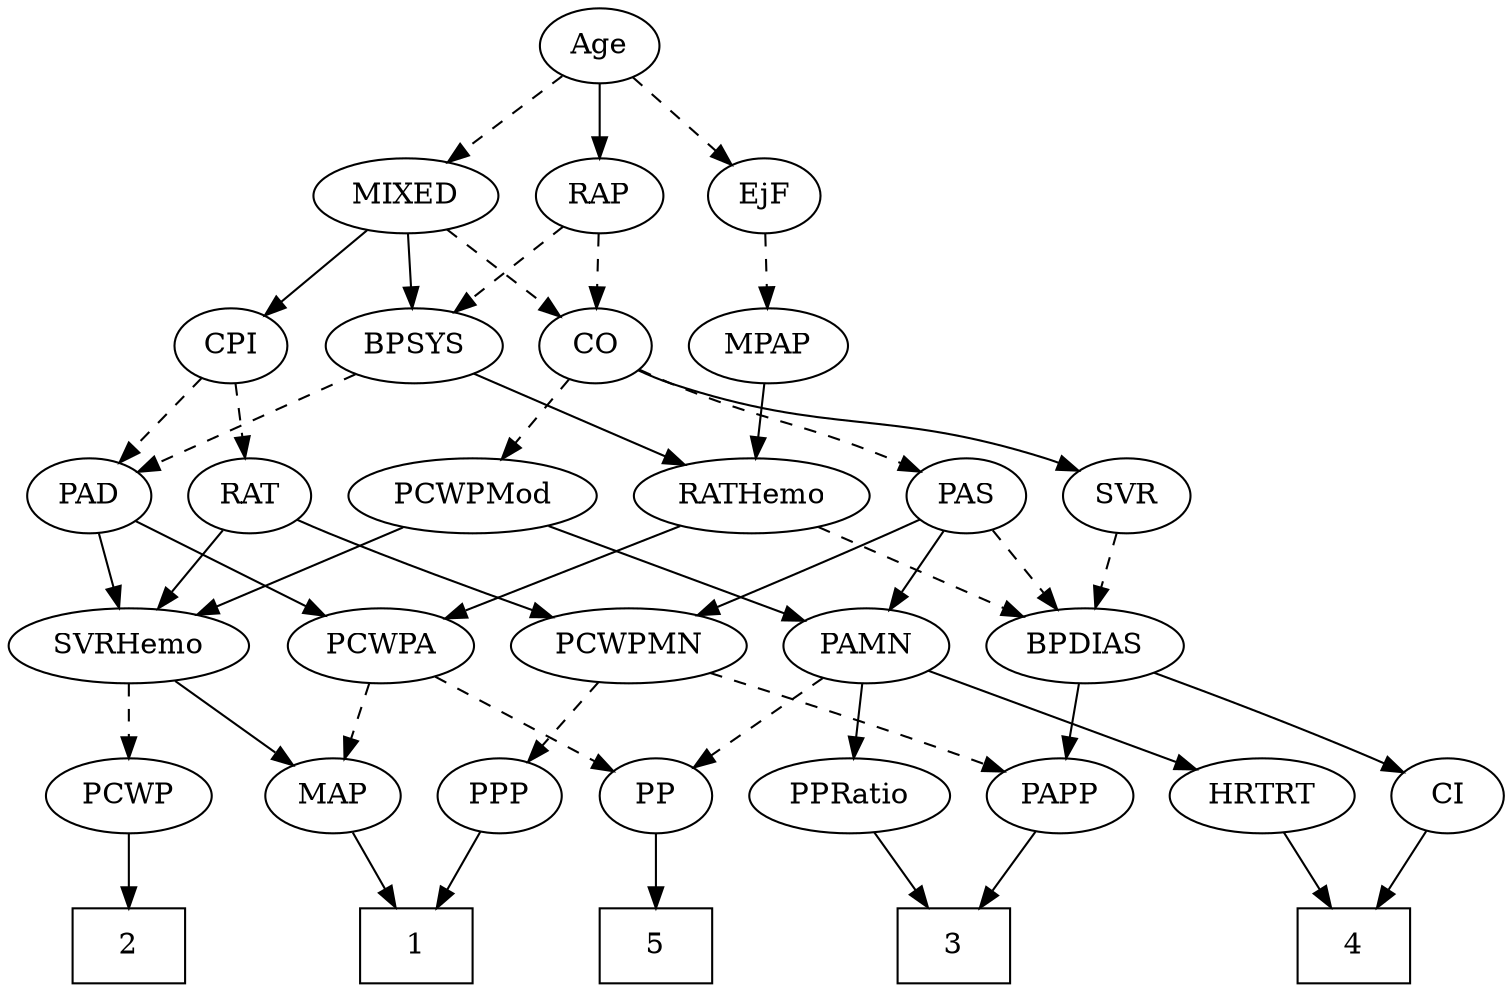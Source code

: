 strict digraph {
	graph [bb="0,0,660.05,468"];
	node [label="\N"];
	1	[height=0.5,
		pos="175.05,18",
		shape=box,
		width=0.75];
	2	[height=0.5,
		pos="50.046,18",
		shape=box,
		width=0.75];
	3	[height=0.5,
		pos="414.05,18",
		shape=box,
		width=0.75];
	4	[height=0.5,
		pos="590.05,18",
		shape=box,
		width=0.75];
	5	[height=0.5,
		pos="285.05,18",
		shape=box,
		width=0.75];
	Age	[height=0.5,
		pos="258.05,450",
		width=0.75];
	EjF	[height=0.5,
		pos="334.05,378",
		width=0.75];
	Age -> EjF	[pos="e,318.69,393.14 273.43,434.83 284.24,424.87 298.9,411.37 311.1,400.14",
		style=dashed];
	RAP	[height=0.5,
		pos="258.05,378",
		width=0.77632];
	Age -> RAP	[pos="e,258.05,396.1 258.05,431.7 258.05,423.98 258.05,414.71 258.05,406.11",
		style=solid];
	MIXED	[height=0.5,
		pos="172.05,378",
		width=1.1193];
	Age -> MIXED	[pos="e,190.67,394.16 241.46,435.5 229.3,425.61 212.54,411.96 198.54,400.56",
		style=dashed];
	MPAP	[height=0.5,
		pos="337.05,306",
		width=0.97491];
	EjF -> MPAP	[pos="e,336.31,324.1 334.79,359.7 335.12,351.98 335.52,342.71 335.88,334.11",
		style=dashed];
	BPSYS	[height=0.5,
		pos="174.05,306",
		width=1.0471];
	RAP -> BPSYS	[pos="e,192.06,322.01 241.45,363.17 229.65,353.34 213.57,339.93 200.07,328.69",
		style=dashed];
	CO	[height=0.5,
		pos="257.05,306",
		width=0.75];
	RAP -> CO	[pos="e,257.29,324.1 257.8,359.7 257.69,351.98 257.56,342.71 257.43,334.11",
		style=dashed];
	MIXED -> BPSYS	[pos="e,173.56,324.1 172.54,359.7 172.76,351.98 173.03,342.71 173.27,334.11",
		style=solid];
	MIXED -> CO	[pos="e,240.65,320.5 190.49,361.81 202.86,351.62 219.29,338.09 232.73,327.02",
		style=dashed];
	CPI	[height=0.5,
		pos="91.046,306",
		width=0.75];
	MIXED -> CPI	[pos="e,107.05,320.83 154.07,361.46 142.52,351.49 127.39,338.41 114.85,327.58",
		style=solid];
	RATHemo	[height=0.5,
		pos="322.05,234",
		width=1.3721];
	MPAP -> RATHemo	[pos="e,325.75,252.28 333.41,288.05 331.74,280.26 329.72,270.82 327.85,262.08",
		style=solid];
	PAD	[height=0.5,
		pos="32.046,234",
		width=0.79437];
	BPSYS -> PAD	[pos="e,53.953,245.8 148.66,292.49 124.75,280.7 88.873,263.01 63.233,250.37",
		style=dashed];
	BPSYS -> RATHemo	[pos="e,293.02,248.73 199.83,292.81 222.99,281.85 257.31,265.62 283.69,253.14",
		style=solid];
	PCWPA	[height=0.5,
		pos="160.05,162",
		width=1.1555];
	PAD -> PCWPA	[pos="e,135.26,176.56 52.896,221.6 72.783,210.72 103.08,194.16 126.38,181.41",
		style=solid];
	SVRHemo	[height=0.5,
		pos="50.046,162",
		width=1.3902];
	PAD -> SVRHemo	[pos="e,45.603,180.28 36.403,216.05 38.407,208.26 40.834,198.82 43.082,190.08",
		style=solid];
	PAS	[height=0.5,
		pos="416.05,234",
		width=0.75];
	CO -> PAS	[pos="e,394.8,245.24 278.29,294.76 283.12,292.49 288.24,290.13 293.05,288 331.31,271.06 341.78,268.94 380.05,252 381.85,251.2 383.69,250.37 \
385.55,249.53",
		style=dashed];
	SVR	[height=0.5,
		pos="489.05,234",
		width=0.77632];
	CO -> SVR	[pos="e,467.44,245.84 277.66,294.32 282.62,292.02 287.95,289.76 293.05,288 361.55,264.39 383.42,275.25 452.05,252 453.95,251.35 455.9,\
250.64 457.84,249.88",
		style=solid];
	PCWPMod	[height=0.5,
		pos="203.05,234",
		width=1.4443];
	CO -> PCWPMod	[pos="e,215.75,251.47 245.06,289.46 238.26,280.65 229.61,269.43 221.92,259.46",
		style=dashed];
	PAMN	[height=0.5,
		pos="374.05,162",
		width=1.011];
	PAS -> PAMN	[pos="e,384.12,179.8 406.52,217.12 401.45,208.68 395.11,198.1 389.37,188.55",
		style=solid];
	PCWPMN	[height=0.5,
		pos="270.05,162",
		width=1.3902];
	PAS -> PCWPMN	[pos="e,298.85,176.81 394.82,222.82 372.18,211.97 335.85,194.55 308.22,181.3",
		style=solid];
	BPDIAS	[height=0.5,
		pos="471.05,162",
		width=1.1735];
	PAS -> BPDIAS	[pos="e,457.98,179.63 427.98,217.81 434.89,209.02 443.76,197.73 451.65,187.69",
		style=dashed];
	PP	[height=0.5,
		pos="285.05,90",
		width=0.75];
	PAMN -> PP	[pos="e,301.79,104.17 355.17,146.15 341.95,135.75 324.15,121.75 309.79,110.46",
		style=dashed];
	PPRatio	[height=0.5,
		pos="370.05,90",
		width=1.1013];
	PAMN -> PPRatio	[pos="e,371.02,108.1 373.06,143.7 372.62,135.98 372.09,126.71 371.59,118.11",
		style=solid];
	HRTRT	[height=0.5,
		pos="548.05,90",
		width=1.1013];
	PAMN -> HRTRT	[pos="e,519.45,102.51 401.62,149.91 430.8,138.17 477.06,119.56 509.77,106.4",
		style=solid];
	RATHemo -> PCWPA	[pos="e,188.34,175.23 291.19,219.67 264.55,208.16 225.98,191.49 197.56,179.21",
		style=solid];
	RATHemo -> BPDIAS	[pos="e,443.55,175.92 351.13,219.34 374.96,208.14 408.83,192.23 434.49,180.17",
		style=dashed];
	CPI -> PAD	[pos="e,44.823,250.16 78.243,289.81 70.435,280.55 60.298,268.52 51.511,258.09",
		style=dashed];
	RAT	[height=0.5,
		pos="106.05,234",
		width=0.75827];
	CPI -> RAT	[pos="e,102.34,252.28 94.677,288.05 96.347,280.26 98.369,270.82 100.24,262.08",
		style=dashed];
	RAT -> PCWPMN	[pos="e,237.77,175.86 127.67,222.58 132.39,220.37 137.37,218.07 142.05,216 170.59,203.36 203.08,189.92 228.19,179.73",
		style=solid];
	RAT -> SVRHemo	[pos="e,63.348,179.63 93.894,217.81 86.858,209.02 77.83,197.73 69.796,187.69",
		style=solid];
	SVR -> BPDIAS	[pos="e,475.49,180.28 484.69,216.05 482.68,208.26 480.26,198.82 478.01,190.08",
		style=dashed];
	PCWPMod -> PAMN	[pos="e,346.82,174.15 235.21,219.83 264.28,207.93 307.05,190.43 337.42,177.99",
		style=solid];
	PCWPMod -> SVRHemo	[pos="e,79.69,176.56 172.82,219.17 148.77,208.17 114.96,192.7 88.906,180.78",
		style=solid];
	MAP	[height=0.5,
		pos="137.05,90",
		width=0.84854];
	PCWPA -> MAP	[pos="e,142.56,107.79 154.48,144.05 151.85,136.06 148.65,126.33 145.72,117.4",
		style=dashed];
	PCWPA -> PP	[pos="e,264.84,102.32 184.44,147.34 204.96,135.85 234.33,119.4 256.05,107.24",
		style=dashed];
	PPP	[height=0.5,
		pos="213.05,90",
		width=0.75];
	PCWPMN -> PPP	[pos="e,225.68,106.51 256.54,144.41 249.23,135.44 240.09,124.21 232.08,114.37",
		style=dashed];
	PAPP	[height=0.5,
		pos="459.05,90",
		width=0.88464];
	PCWPMN -> PAPP	[pos="e,434.6,101.66 305.19,149.17 335.52,138.79 380.42,123.06 419.05,108 421.1,107.2 423.21,106.36 425.33,105.5",
		style=dashed];
	SVRHemo -> MAP	[pos="e,119.74,104.93 69.787,145.12 82.242,135.09 98.446,122.06 111.83,111.29",
		style=solid];
	PCWP	[height=0.5,
		pos="50.046,90",
		width=0.97491];
	SVRHemo -> PCWP	[pos="e,50.046,108.1 50.046,143.7 50.046,135.98 50.046,126.71 50.046,118.11",
		style=dashed];
	CI	[height=0.5,
		pos="633.05,90",
		width=0.75];
	BPDIAS -> CI	[pos="e,611.8,101.22 500.48,149.04 526.11,138.52 564.21,122.65 597.05,108 598.84,107.2 600.69,106.36 602.55,105.51",
		style=solid];
	BPDIAS -> PAPP	[pos="e,461.98,108.1 468.08,143.7 466.76,135.98 465.17,126.71 463.69,118.11",
		style=solid];
	MAP -> 1	[pos="e,165.75,36.124 145.86,72.765 150.33,64.525 155.87,54.317 160.92,45.016",
		style=solid];
	PP -> 5	[pos="e,285.05,36.104 285.05,71.697 285.05,63.983 285.05,54.712 285.05,46.112",
		style=solid];
	PPP -> 1	[pos="e,184.34,36.124 204.23,72.765 199.76,64.525 194.22,54.317 189.17,45.016",
		style=solid];
	PPRatio -> 3	[pos="e,403.08,36.447 380.47,72.411 385.58,64.285 391.85,54.307 397.59,45.184",
		style=solid];
	PCWP -> 2	[pos="e,50.046,36.104 50.046,71.697 50.046,63.983 50.046,54.712 50.046,46.112",
		style=solid];
	CI -> 4	[pos="e,600.67,36.292 623.29,73.116 618.18,64.801 611.8,54.41 605.99,44.963",
		style=solid];
	PAPP -> 3	[pos="e,425.05,36.124 448.61,72.765 443.26,64.44 436.61,54.104 430.58,44.725",
		style=solid];
	HRTRT -> 4	[pos="e,579.58,36.447 558,72.411 562.87,64.285 568.86,54.307 574.33,45.184",
		style=solid];
}
